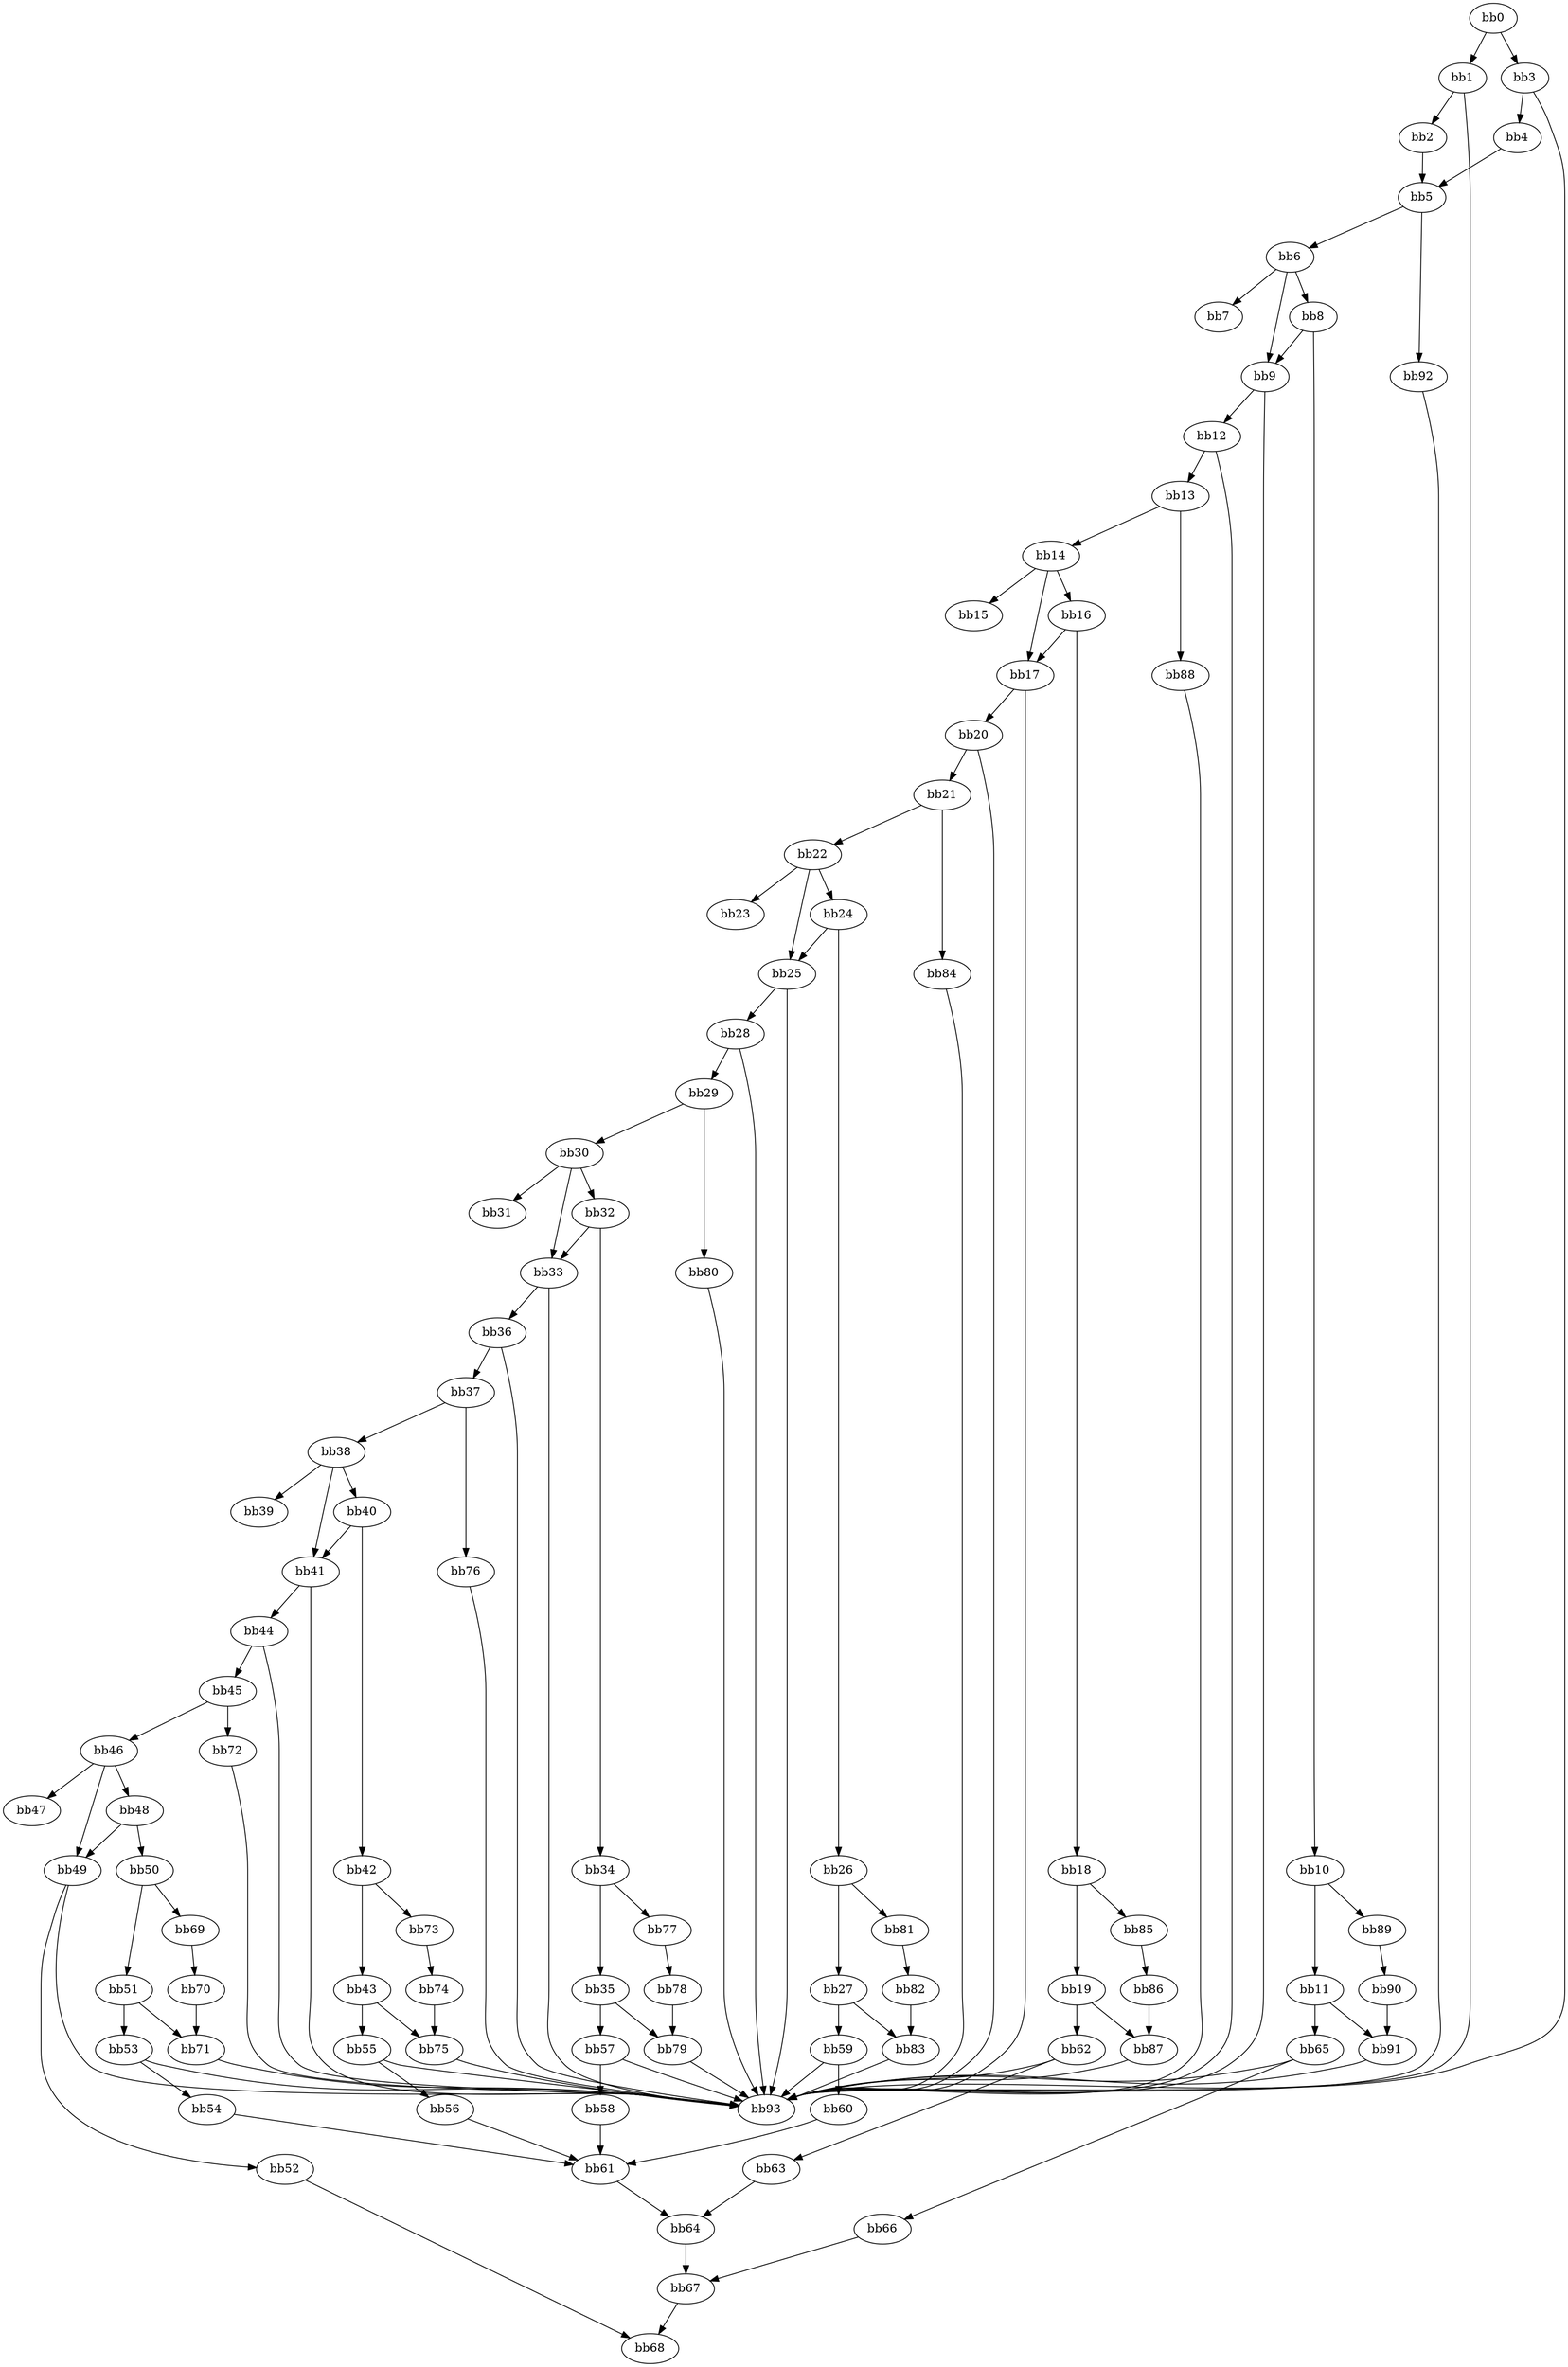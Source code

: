digraph {
    0 [ label = "bb0\l" ]
    1 [ label = "bb1\l" ]
    2 [ label = "bb2\l" ]
    3 [ label = "bb3\l" ]
    4 [ label = "bb4\l" ]
    5 [ label = "bb5\l" ]
    6 [ label = "bb6\l" ]
    7 [ label = "bb7\l" ]
    8 [ label = "bb8\l" ]
    9 [ label = "bb9\l" ]
    10 [ label = "bb10\l" ]
    11 [ label = "bb11\l" ]
    12 [ label = "bb12\l" ]
    13 [ label = "bb13\l" ]
    14 [ label = "bb14\l" ]
    15 [ label = "bb15\l" ]
    16 [ label = "bb16\l" ]
    17 [ label = "bb17\l" ]
    18 [ label = "bb18\l" ]
    19 [ label = "bb19\l" ]
    20 [ label = "bb20\l" ]
    21 [ label = "bb21\l" ]
    22 [ label = "bb22\l" ]
    23 [ label = "bb23\l" ]
    24 [ label = "bb24\l" ]
    25 [ label = "bb25\l" ]
    26 [ label = "bb26\l" ]
    27 [ label = "bb27\l" ]
    28 [ label = "bb28\l" ]
    29 [ label = "bb29\l" ]
    30 [ label = "bb30\l" ]
    31 [ label = "bb31\l" ]
    32 [ label = "bb32\l" ]
    33 [ label = "bb33\l" ]
    34 [ label = "bb34\l" ]
    35 [ label = "bb35\l" ]
    36 [ label = "bb36\l" ]
    37 [ label = "bb37\l" ]
    38 [ label = "bb38\l" ]
    39 [ label = "bb39\l" ]
    40 [ label = "bb40\l" ]
    41 [ label = "bb41\l" ]
    42 [ label = "bb42\l" ]
    43 [ label = "bb43\l" ]
    44 [ label = "bb44\l" ]
    45 [ label = "bb45\l" ]
    46 [ label = "bb46\l" ]
    47 [ label = "bb47\l" ]
    48 [ label = "bb48\l" ]
    49 [ label = "bb49\l" ]
    50 [ label = "bb50\l" ]
    51 [ label = "bb51\l" ]
    52 [ label = "bb52\l" ]
    53 [ label = "bb53\l" ]
    54 [ label = "bb54\l" ]
    55 [ label = "bb55\l" ]
    56 [ label = "bb56\l" ]
    57 [ label = "bb57\l" ]
    58 [ label = "bb58\l" ]
    59 [ label = "bb59\l" ]
    60 [ label = "bb60\l" ]
    61 [ label = "bb61\l" ]
    62 [ label = "bb62\l" ]
    63 [ label = "bb63\l" ]
    64 [ label = "bb64\l" ]
    65 [ label = "bb65\l" ]
    66 [ label = "bb66\l" ]
    67 [ label = "bb67\l" ]
    68 [ label = "bb68\l" ]
    69 [ label = "bb69\l" ]
    70 [ label = "bb70\l" ]
    71 [ label = "bb71\l" ]
    72 [ label = "bb72\l" ]
    73 [ label = "bb73\l" ]
    74 [ label = "bb74\l" ]
    75 [ label = "bb75\l" ]
    76 [ label = "bb76\l" ]
    77 [ label = "bb77\l" ]
    78 [ label = "bb78\l" ]
    79 [ label = "bb79\l" ]
    80 [ label = "bb80\l" ]
    81 [ label = "bb81\l" ]
    82 [ label = "bb82\l" ]
    83 [ label = "bb83\l" ]
    84 [ label = "bb84\l" ]
    85 [ label = "bb85\l" ]
    86 [ label = "bb86\l" ]
    87 [ label = "bb87\l" ]
    88 [ label = "bb88\l" ]
    89 [ label = "bb89\l" ]
    90 [ label = "bb90\l" ]
    91 [ label = "bb91\l" ]
    92 [ label = "bb92\l" ]
    93 [ label = "bb93\l" ]
    0 -> 1 [ ]
    0 -> 3 [ ]
    1 -> 2 [ ]
    1 -> 93 [ ]
    2 -> 5 [ ]
    3 -> 4 [ ]
    3 -> 93 [ ]
    4 -> 5 [ ]
    5 -> 6 [ ]
    5 -> 92 [ ]
    6 -> 7 [ ]
    6 -> 8 [ ]
    6 -> 9 [ ]
    8 -> 9 [ ]
    8 -> 10 [ ]
    9 -> 12 [ ]
    9 -> 93 [ ]
    10 -> 11 [ ]
    10 -> 89 [ ]
    11 -> 65 [ ]
    11 -> 91 [ ]
    12 -> 13 [ ]
    12 -> 93 [ ]
    13 -> 14 [ ]
    13 -> 88 [ ]
    14 -> 15 [ ]
    14 -> 16 [ ]
    14 -> 17 [ ]
    16 -> 17 [ ]
    16 -> 18 [ ]
    17 -> 20 [ ]
    17 -> 93 [ ]
    18 -> 19 [ ]
    18 -> 85 [ ]
    19 -> 62 [ ]
    19 -> 87 [ ]
    20 -> 21 [ ]
    20 -> 93 [ ]
    21 -> 22 [ ]
    21 -> 84 [ ]
    22 -> 23 [ ]
    22 -> 24 [ ]
    22 -> 25 [ ]
    24 -> 25 [ ]
    24 -> 26 [ ]
    25 -> 28 [ ]
    25 -> 93 [ ]
    26 -> 27 [ ]
    26 -> 81 [ ]
    27 -> 59 [ ]
    27 -> 83 [ ]
    28 -> 29 [ ]
    28 -> 93 [ ]
    29 -> 30 [ ]
    29 -> 80 [ ]
    30 -> 31 [ ]
    30 -> 32 [ ]
    30 -> 33 [ ]
    32 -> 33 [ ]
    32 -> 34 [ ]
    33 -> 36 [ ]
    33 -> 93 [ ]
    34 -> 35 [ ]
    34 -> 77 [ ]
    35 -> 57 [ ]
    35 -> 79 [ ]
    36 -> 37 [ ]
    36 -> 93 [ ]
    37 -> 38 [ ]
    37 -> 76 [ ]
    38 -> 39 [ ]
    38 -> 40 [ ]
    38 -> 41 [ ]
    40 -> 41 [ ]
    40 -> 42 [ ]
    41 -> 44 [ ]
    41 -> 93 [ ]
    42 -> 43 [ ]
    42 -> 73 [ ]
    43 -> 55 [ ]
    43 -> 75 [ ]
    44 -> 45 [ ]
    44 -> 93 [ ]
    45 -> 46 [ ]
    45 -> 72 [ ]
    46 -> 47 [ ]
    46 -> 48 [ ]
    46 -> 49 [ ]
    48 -> 49 [ ]
    48 -> 50 [ ]
    49 -> 52 [ ]
    49 -> 93 [ ]
    50 -> 51 [ ]
    50 -> 69 [ ]
    51 -> 53 [ ]
    51 -> 71 [ ]
    52 -> 68 [ ]
    53 -> 54 [ ]
    53 -> 93 [ ]
    54 -> 61 [ ]
    55 -> 56 [ ]
    55 -> 93 [ ]
    56 -> 61 [ ]
    57 -> 58 [ ]
    57 -> 93 [ ]
    58 -> 61 [ ]
    59 -> 60 [ ]
    59 -> 93 [ ]
    60 -> 61 [ ]
    61 -> 64 [ ]
    62 -> 63 [ ]
    62 -> 93 [ ]
    63 -> 64 [ ]
    64 -> 67 [ ]
    65 -> 66 [ ]
    65 -> 93 [ ]
    66 -> 67 [ ]
    67 -> 68 [ ]
    69 -> 70 [ ]
    70 -> 71 [ ]
    71 -> 93 [ ]
    72 -> 93 [ ]
    73 -> 74 [ ]
    74 -> 75 [ ]
    75 -> 93 [ ]
    76 -> 93 [ ]
    77 -> 78 [ ]
    78 -> 79 [ ]
    79 -> 93 [ ]
    80 -> 93 [ ]
    81 -> 82 [ ]
    82 -> 83 [ ]
    83 -> 93 [ ]
    84 -> 93 [ ]
    85 -> 86 [ ]
    86 -> 87 [ ]
    87 -> 93 [ ]
    88 -> 93 [ ]
    89 -> 90 [ ]
    90 -> 91 [ ]
    91 -> 93 [ ]
    92 -> 93 [ ]
}

